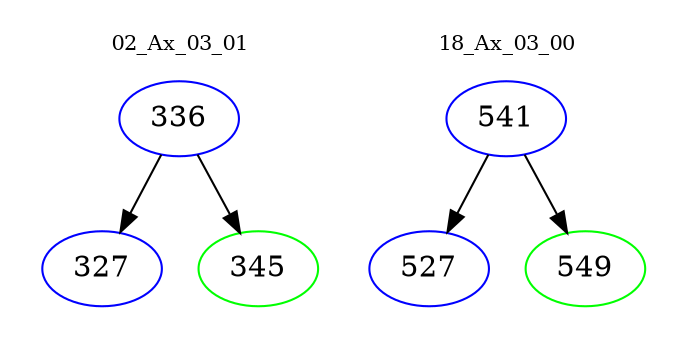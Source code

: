 digraph{
subgraph cluster_0 {
color = white
label = "02_Ax_03_01";
fontsize=10;
T0_336 [label="336", color="blue"]
T0_336 -> T0_327 [color="black"]
T0_327 [label="327", color="blue"]
T0_336 -> T0_345 [color="black"]
T0_345 [label="345", color="green"]
}
subgraph cluster_1 {
color = white
label = "18_Ax_03_00";
fontsize=10;
T1_541 [label="541", color="blue"]
T1_541 -> T1_527 [color="black"]
T1_527 [label="527", color="blue"]
T1_541 -> T1_549 [color="black"]
T1_549 [label="549", color="green"]
}
}
